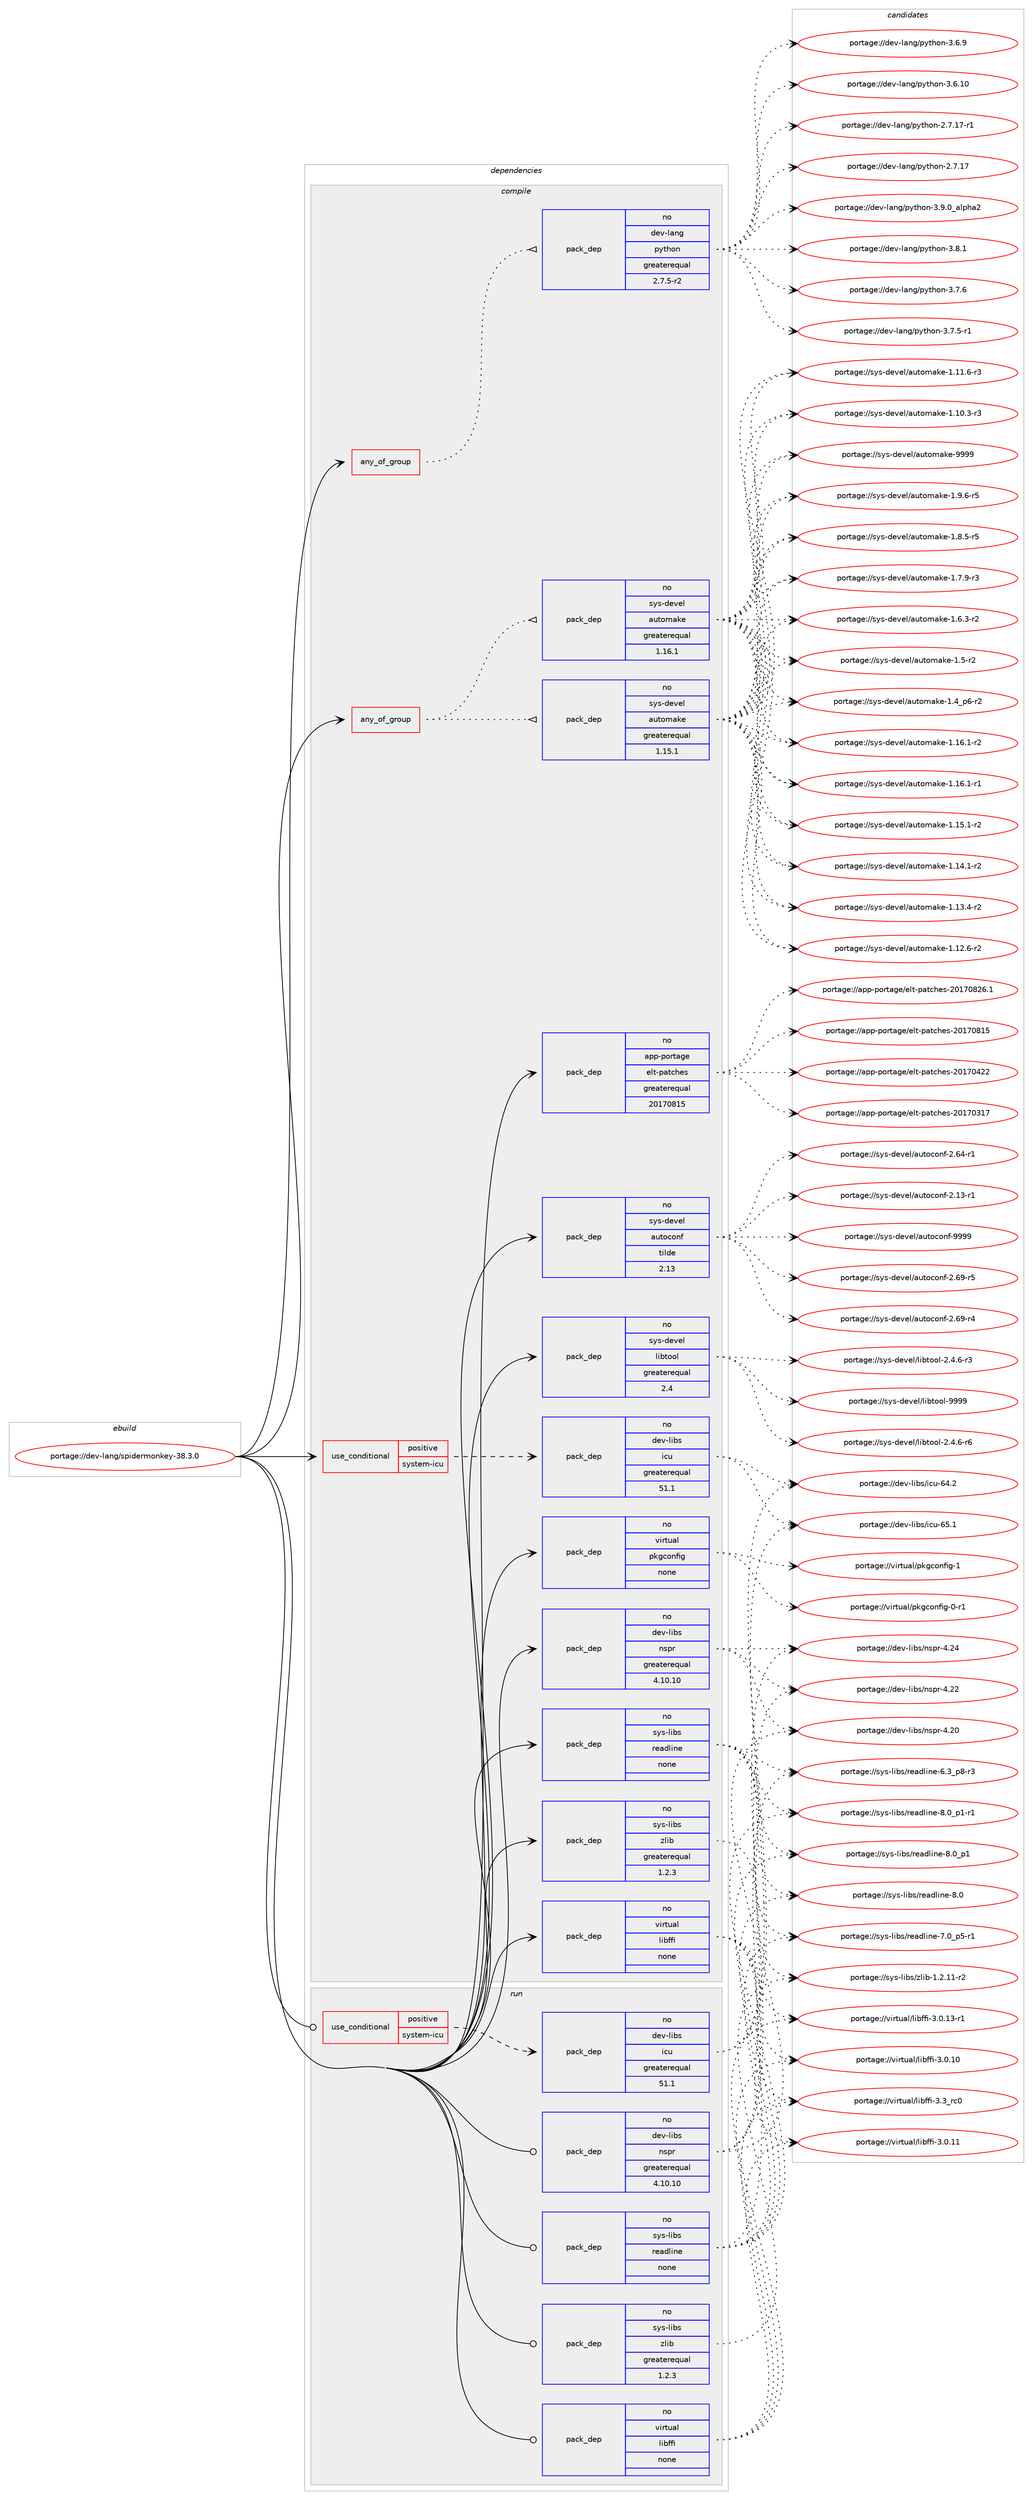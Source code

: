 digraph prolog {

# *************
# Graph options
# *************

newrank=true;
concentrate=true;
compound=true;
graph [rankdir=LR,fontname=Helvetica,fontsize=10,ranksep=1.5];#, ranksep=2.5, nodesep=0.2];
edge  [arrowhead=vee];
node  [fontname=Helvetica,fontsize=10];

# **********
# The ebuild
# **********

subgraph cluster_leftcol {
color=gray;
label=<<i>ebuild</i>>;
id [label="portage://dev-lang/spidermonkey-38.3.0", color=red, width=4, href="../dev-lang/spidermonkey-38.3.0.svg"];
}

# ****************
# The dependencies
# ****************

subgraph cluster_midcol {
color=gray;
label=<<i>dependencies</i>>;
subgraph cluster_compile {
fillcolor="#eeeeee";
style=filled;
label=<<i>compile</i>>;
subgraph any5175 {
dependency518137 [label=<<TABLE BORDER="0" CELLBORDER="1" CELLSPACING="0" CELLPADDING="4"><TR><TD CELLPADDING="10">any_of_group</TD></TR></TABLE>>, shape=none, color=red];subgraph pack385954 {
dependency518138 [label=<<TABLE BORDER="0" CELLBORDER="1" CELLSPACING="0" CELLPADDING="4" WIDTH="220"><TR><TD ROWSPAN="6" CELLPADDING="30">pack_dep</TD></TR><TR><TD WIDTH="110">no</TD></TR><TR><TD>dev-lang</TD></TR><TR><TD>python</TD></TR><TR><TD>greaterequal</TD></TR><TR><TD>2.7.5-r2</TD></TR></TABLE>>, shape=none, color=blue];
}
dependency518137:e -> dependency518138:w [weight=20,style="dotted",arrowhead="oinv"];
}
id:e -> dependency518137:w [weight=20,style="solid",arrowhead="vee"];
subgraph any5176 {
dependency518139 [label=<<TABLE BORDER="0" CELLBORDER="1" CELLSPACING="0" CELLPADDING="4"><TR><TD CELLPADDING="10">any_of_group</TD></TR></TABLE>>, shape=none, color=red];subgraph pack385955 {
dependency518140 [label=<<TABLE BORDER="0" CELLBORDER="1" CELLSPACING="0" CELLPADDING="4" WIDTH="220"><TR><TD ROWSPAN="6" CELLPADDING="30">pack_dep</TD></TR><TR><TD WIDTH="110">no</TD></TR><TR><TD>sys-devel</TD></TR><TR><TD>automake</TD></TR><TR><TD>greaterequal</TD></TR><TR><TD>1.16.1</TD></TR></TABLE>>, shape=none, color=blue];
}
dependency518139:e -> dependency518140:w [weight=20,style="dotted",arrowhead="oinv"];
subgraph pack385956 {
dependency518141 [label=<<TABLE BORDER="0" CELLBORDER="1" CELLSPACING="0" CELLPADDING="4" WIDTH="220"><TR><TD ROWSPAN="6" CELLPADDING="30">pack_dep</TD></TR><TR><TD WIDTH="110">no</TD></TR><TR><TD>sys-devel</TD></TR><TR><TD>automake</TD></TR><TR><TD>greaterequal</TD></TR><TR><TD>1.15.1</TD></TR></TABLE>>, shape=none, color=blue];
}
dependency518139:e -> dependency518141:w [weight=20,style="dotted",arrowhead="oinv"];
}
id:e -> dependency518139:w [weight=20,style="solid",arrowhead="vee"];
subgraph cond126771 {
dependency518142 [label=<<TABLE BORDER="0" CELLBORDER="1" CELLSPACING="0" CELLPADDING="4"><TR><TD ROWSPAN="3" CELLPADDING="10">use_conditional</TD></TR><TR><TD>positive</TD></TR><TR><TD>system-icu</TD></TR></TABLE>>, shape=none, color=red];
subgraph pack385957 {
dependency518143 [label=<<TABLE BORDER="0" CELLBORDER="1" CELLSPACING="0" CELLPADDING="4" WIDTH="220"><TR><TD ROWSPAN="6" CELLPADDING="30">pack_dep</TD></TR><TR><TD WIDTH="110">no</TD></TR><TR><TD>dev-libs</TD></TR><TR><TD>icu</TD></TR><TR><TD>greaterequal</TD></TR><TR><TD>51.1</TD></TR></TABLE>>, shape=none, color=blue];
}
dependency518142:e -> dependency518143:w [weight=20,style="dashed",arrowhead="vee"];
}
id:e -> dependency518142:w [weight=20,style="solid",arrowhead="vee"];
subgraph pack385958 {
dependency518144 [label=<<TABLE BORDER="0" CELLBORDER="1" CELLSPACING="0" CELLPADDING="4" WIDTH="220"><TR><TD ROWSPAN="6" CELLPADDING="30">pack_dep</TD></TR><TR><TD WIDTH="110">no</TD></TR><TR><TD>app-portage</TD></TR><TR><TD>elt-patches</TD></TR><TR><TD>greaterequal</TD></TR><TR><TD>20170815</TD></TR></TABLE>>, shape=none, color=blue];
}
id:e -> dependency518144:w [weight=20,style="solid",arrowhead="vee"];
subgraph pack385959 {
dependency518145 [label=<<TABLE BORDER="0" CELLBORDER="1" CELLSPACING="0" CELLPADDING="4" WIDTH="220"><TR><TD ROWSPAN="6" CELLPADDING="30">pack_dep</TD></TR><TR><TD WIDTH="110">no</TD></TR><TR><TD>dev-libs</TD></TR><TR><TD>nspr</TD></TR><TR><TD>greaterequal</TD></TR><TR><TD>4.10.10</TD></TR></TABLE>>, shape=none, color=blue];
}
id:e -> dependency518145:w [weight=20,style="solid",arrowhead="vee"];
subgraph pack385960 {
dependency518146 [label=<<TABLE BORDER="0" CELLBORDER="1" CELLSPACING="0" CELLPADDING="4" WIDTH="220"><TR><TD ROWSPAN="6" CELLPADDING="30">pack_dep</TD></TR><TR><TD WIDTH="110">no</TD></TR><TR><TD>sys-devel</TD></TR><TR><TD>autoconf</TD></TR><TR><TD>tilde</TD></TR><TR><TD>2.13</TD></TR></TABLE>>, shape=none, color=blue];
}
id:e -> dependency518146:w [weight=20,style="solid",arrowhead="vee"];
subgraph pack385961 {
dependency518147 [label=<<TABLE BORDER="0" CELLBORDER="1" CELLSPACING="0" CELLPADDING="4" WIDTH="220"><TR><TD ROWSPAN="6" CELLPADDING="30">pack_dep</TD></TR><TR><TD WIDTH="110">no</TD></TR><TR><TD>sys-devel</TD></TR><TR><TD>libtool</TD></TR><TR><TD>greaterequal</TD></TR><TR><TD>2.4</TD></TR></TABLE>>, shape=none, color=blue];
}
id:e -> dependency518147:w [weight=20,style="solid",arrowhead="vee"];
subgraph pack385962 {
dependency518148 [label=<<TABLE BORDER="0" CELLBORDER="1" CELLSPACING="0" CELLPADDING="4" WIDTH="220"><TR><TD ROWSPAN="6" CELLPADDING="30">pack_dep</TD></TR><TR><TD WIDTH="110">no</TD></TR><TR><TD>sys-libs</TD></TR><TR><TD>readline</TD></TR><TR><TD>none</TD></TR><TR><TD></TD></TR></TABLE>>, shape=none, color=blue];
}
id:e -> dependency518148:w [weight=20,style="solid",arrowhead="vee"];
subgraph pack385963 {
dependency518149 [label=<<TABLE BORDER="0" CELLBORDER="1" CELLSPACING="0" CELLPADDING="4" WIDTH="220"><TR><TD ROWSPAN="6" CELLPADDING="30">pack_dep</TD></TR><TR><TD WIDTH="110">no</TD></TR><TR><TD>sys-libs</TD></TR><TR><TD>zlib</TD></TR><TR><TD>greaterequal</TD></TR><TR><TD>1.2.3</TD></TR></TABLE>>, shape=none, color=blue];
}
id:e -> dependency518149:w [weight=20,style="solid",arrowhead="vee"];
subgraph pack385964 {
dependency518150 [label=<<TABLE BORDER="0" CELLBORDER="1" CELLSPACING="0" CELLPADDING="4" WIDTH="220"><TR><TD ROWSPAN="6" CELLPADDING="30">pack_dep</TD></TR><TR><TD WIDTH="110">no</TD></TR><TR><TD>virtual</TD></TR><TR><TD>libffi</TD></TR><TR><TD>none</TD></TR><TR><TD></TD></TR></TABLE>>, shape=none, color=blue];
}
id:e -> dependency518150:w [weight=20,style="solid",arrowhead="vee"];
subgraph pack385965 {
dependency518151 [label=<<TABLE BORDER="0" CELLBORDER="1" CELLSPACING="0" CELLPADDING="4" WIDTH="220"><TR><TD ROWSPAN="6" CELLPADDING="30">pack_dep</TD></TR><TR><TD WIDTH="110">no</TD></TR><TR><TD>virtual</TD></TR><TR><TD>pkgconfig</TD></TR><TR><TD>none</TD></TR><TR><TD></TD></TR></TABLE>>, shape=none, color=blue];
}
id:e -> dependency518151:w [weight=20,style="solid",arrowhead="vee"];
}
subgraph cluster_compileandrun {
fillcolor="#eeeeee";
style=filled;
label=<<i>compile and run</i>>;
}
subgraph cluster_run {
fillcolor="#eeeeee";
style=filled;
label=<<i>run</i>>;
subgraph cond126772 {
dependency518152 [label=<<TABLE BORDER="0" CELLBORDER="1" CELLSPACING="0" CELLPADDING="4"><TR><TD ROWSPAN="3" CELLPADDING="10">use_conditional</TD></TR><TR><TD>positive</TD></TR><TR><TD>system-icu</TD></TR></TABLE>>, shape=none, color=red];
subgraph pack385966 {
dependency518153 [label=<<TABLE BORDER="0" CELLBORDER="1" CELLSPACING="0" CELLPADDING="4" WIDTH="220"><TR><TD ROWSPAN="6" CELLPADDING="30">pack_dep</TD></TR><TR><TD WIDTH="110">no</TD></TR><TR><TD>dev-libs</TD></TR><TR><TD>icu</TD></TR><TR><TD>greaterequal</TD></TR><TR><TD>51.1</TD></TR></TABLE>>, shape=none, color=blue];
}
dependency518152:e -> dependency518153:w [weight=20,style="dashed",arrowhead="vee"];
}
id:e -> dependency518152:w [weight=20,style="solid",arrowhead="odot"];
subgraph pack385967 {
dependency518154 [label=<<TABLE BORDER="0" CELLBORDER="1" CELLSPACING="0" CELLPADDING="4" WIDTH="220"><TR><TD ROWSPAN="6" CELLPADDING="30">pack_dep</TD></TR><TR><TD WIDTH="110">no</TD></TR><TR><TD>dev-libs</TD></TR><TR><TD>nspr</TD></TR><TR><TD>greaterequal</TD></TR><TR><TD>4.10.10</TD></TR></TABLE>>, shape=none, color=blue];
}
id:e -> dependency518154:w [weight=20,style="solid",arrowhead="odot"];
subgraph pack385968 {
dependency518155 [label=<<TABLE BORDER="0" CELLBORDER="1" CELLSPACING="0" CELLPADDING="4" WIDTH="220"><TR><TD ROWSPAN="6" CELLPADDING="30">pack_dep</TD></TR><TR><TD WIDTH="110">no</TD></TR><TR><TD>sys-libs</TD></TR><TR><TD>readline</TD></TR><TR><TD>none</TD></TR><TR><TD></TD></TR></TABLE>>, shape=none, color=blue];
}
id:e -> dependency518155:w [weight=20,style="solid",arrowhead="odot"];
subgraph pack385969 {
dependency518156 [label=<<TABLE BORDER="0" CELLBORDER="1" CELLSPACING="0" CELLPADDING="4" WIDTH="220"><TR><TD ROWSPAN="6" CELLPADDING="30">pack_dep</TD></TR><TR><TD WIDTH="110">no</TD></TR><TR><TD>sys-libs</TD></TR><TR><TD>zlib</TD></TR><TR><TD>greaterequal</TD></TR><TR><TD>1.2.3</TD></TR></TABLE>>, shape=none, color=blue];
}
id:e -> dependency518156:w [weight=20,style="solid",arrowhead="odot"];
subgraph pack385970 {
dependency518157 [label=<<TABLE BORDER="0" CELLBORDER="1" CELLSPACING="0" CELLPADDING="4" WIDTH="220"><TR><TD ROWSPAN="6" CELLPADDING="30">pack_dep</TD></TR><TR><TD WIDTH="110">no</TD></TR><TR><TD>virtual</TD></TR><TR><TD>libffi</TD></TR><TR><TD>none</TD></TR><TR><TD></TD></TR></TABLE>>, shape=none, color=blue];
}
id:e -> dependency518157:w [weight=20,style="solid",arrowhead="odot"];
}
}

# **************
# The candidates
# **************

subgraph cluster_choices {
rank=same;
color=gray;
label=<<i>candidates</i>>;

subgraph choice385954 {
color=black;
nodesep=1;
choice10010111845108971101034711212111610411111045514657464895971081121049750 [label="portage://dev-lang/python-3.9.0_alpha2", color=red, width=4,href="../dev-lang/python-3.9.0_alpha2.svg"];
choice100101118451089711010347112121116104111110455146564649 [label="portage://dev-lang/python-3.8.1", color=red, width=4,href="../dev-lang/python-3.8.1.svg"];
choice100101118451089711010347112121116104111110455146554654 [label="portage://dev-lang/python-3.7.6", color=red, width=4,href="../dev-lang/python-3.7.6.svg"];
choice1001011184510897110103471121211161041111104551465546534511449 [label="portage://dev-lang/python-3.7.5-r1", color=red, width=4,href="../dev-lang/python-3.7.5-r1.svg"];
choice100101118451089711010347112121116104111110455146544657 [label="portage://dev-lang/python-3.6.9", color=red, width=4,href="../dev-lang/python-3.6.9.svg"];
choice10010111845108971101034711212111610411111045514654464948 [label="portage://dev-lang/python-3.6.10", color=red, width=4,href="../dev-lang/python-3.6.10.svg"];
choice100101118451089711010347112121116104111110455046554649554511449 [label="portage://dev-lang/python-2.7.17-r1", color=red, width=4,href="../dev-lang/python-2.7.17-r1.svg"];
choice10010111845108971101034711212111610411111045504655464955 [label="portage://dev-lang/python-2.7.17", color=red, width=4,href="../dev-lang/python-2.7.17.svg"];
dependency518138:e -> choice10010111845108971101034711212111610411111045514657464895971081121049750:w [style=dotted,weight="100"];
dependency518138:e -> choice100101118451089711010347112121116104111110455146564649:w [style=dotted,weight="100"];
dependency518138:e -> choice100101118451089711010347112121116104111110455146554654:w [style=dotted,weight="100"];
dependency518138:e -> choice1001011184510897110103471121211161041111104551465546534511449:w [style=dotted,weight="100"];
dependency518138:e -> choice100101118451089711010347112121116104111110455146544657:w [style=dotted,weight="100"];
dependency518138:e -> choice10010111845108971101034711212111610411111045514654464948:w [style=dotted,weight="100"];
dependency518138:e -> choice100101118451089711010347112121116104111110455046554649554511449:w [style=dotted,weight="100"];
dependency518138:e -> choice10010111845108971101034711212111610411111045504655464955:w [style=dotted,weight="100"];
}
subgraph choice385955 {
color=black;
nodesep=1;
choice115121115451001011181011084797117116111109971071014557575757 [label="portage://sys-devel/automake-9999", color=red, width=4,href="../sys-devel/automake-9999.svg"];
choice115121115451001011181011084797117116111109971071014549465746544511453 [label="portage://sys-devel/automake-1.9.6-r5", color=red, width=4,href="../sys-devel/automake-1.9.6-r5.svg"];
choice115121115451001011181011084797117116111109971071014549465646534511453 [label="portage://sys-devel/automake-1.8.5-r5", color=red, width=4,href="../sys-devel/automake-1.8.5-r5.svg"];
choice115121115451001011181011084797117116111109971071014549465546574511451 [label="portage://sys-devel/automake-1.7.9-r3", color=red, width=4,href="../sys-devel/automake-1.7.9-r3.svg"];
choice115121115451001011181011084797117116111109971071014549465446514511450 [label="portage://sys-devel/automake-1.6.3-r2", color=red, width=4,href="../sys-devel/automake-1.6.3-r2.svg"];
choice11512111545100101118101108479711711611110997107101454946534511450 [label="portage://sys-devel/automake-1.5-r2", color=red, width=4,href="../sys-devel/automake-1.5-r2.svg"];
choice115121115451001011181011084797117116111109971071014549465295112544511450 [label="portage://sys-devel/automake-1.4_p6-r2", color=red, width=4,href="../sys-devel/automake-1.4_p6-r2.svg"];
choice11512111545100101118101108479711711611110997107101454946495446494511450 [label="portage://sys-devel/automake-1.16.1-r2", color=red, width=4,href="../sys-devel/automake-1.16.1-r2.svg"];
choice11512111545100101118101108479711711611110997107101454946495446494511449 [label="portage://sys-devel/automake-1.16.1-r1", color=red, width=4,href="../sys-devel/automake-1.16.1-r1.svg"];
choice11512111545100101118101108479711711611110997107101454946495346494511450 [label="portage://sys-devel/automake-1.15.1-r2", color=red, width=4,href="../sys-devel/automake-1.15.1-r2.svg"];
choice11512111545100101118101108479711711611110997107101454946495246494511450 [label="portage://sys-devel/automake-1.14.1-r2", color=red, width=4,href="../sys-devel/automake-1.14.1-r2.svg"];
choice11512111545100101118101108479711711611110997107101454946495146524511450 [label="portage://sys-devel/automake-1.13.4-r2", color=red, width=4,href="../sys-devel/automake-1.13.4-r2.svg"];
choice11512111545100101118101108479711711611110997107101454946495046544511450 [label="portage://sys-devel/automake-1.12.6-r2", color=red, width=4,href="../sys-devel/automake-1.12.6-r2.svg"];
choice11512111545100101118101108479711711611110997107101454946494946544511451 [label="portage://sys-devel/automake-1.11.6-r3", color=red, width=4,href="../sys-devel/automake-1.11.6-r3.svg"];
choice11512111545100101118101108479711711611110997107101454946494846514511451 [label="portage://sys-devel/automake-1.10.3-r3", color=red, width=4,href="../sys-devel/automake-1.10.3-r3.svg"];
dependency518140:e -> choice115121115451001011181011084797117116111109971071014557575757:w [style=dotted,weight="100"];
dependency518140:e -> choice115121115451001011181011084797117116111109971071014549465746544511453:w [style=dotted,weight="100"];
dependency518140:e -> choice115121115451001011181011084797117116111109971071014549465646534511453:w [style=dotted,weight="100"];
dependency518140:e -> choice115121115451001011181011084797117116111109971071014549465546574511451:w [style=dotted,weight="100"];
dependency518140:e -> choice115121115451001011181011084797117116111109971071014549465446514511450:w [style=dotted,weight="100"];
dependency518140:e -> choice11512111545100101118101108479711711611110997107101454946534511450:w [style=dotted,weight="100"];
dependency518140:e -> choice115121115451001011181011084797117116111109971071014549465295112544511450:w [style=dotted,weight="100"];
dependency518140:e -> choice11512111545100101118101108479711711611110997107101454946495446494511450:w [style=dotted,weight="100"];
dependency518140:e -> choice11512111545100101118101108479711711611110997107101454946495446494511449:w [style=dotted,weight="100"];
dependency518140:e -> choice11512111545100101118101108479711711611110997107101454946495346494511450:w [style=dotted,weight="100"];
dependency518140:e -> choice11512111545100101118101108479711711611110997107101454946495246494511450:w [style=dotted,weight="100"];
dependency518140:e -> choice11512111545100101118101108479711711611110997107101454946495146524511450:w [style=dotted,weight="100"];
dependency518140:e -> choice11512111545100101118101108479711711611110997107101454946495046544511450:w [style=dotted,weight="100"];
dependency518140:e -> choice11512111545100101118101108479711711611110997107101454946494946544511451:w [style=dotted,weight="100"];
dependency518140:e -> choice11512111545100101118101108479711711611110997107101454946494846514511451:w [style=dotted,weight="100"];
}
subgraph choice385956 {
color=black;
nodesep=1;
choice115121115451001011181011084797117116111109971071014557575757 [label="portage://sys-devel/automake-9999", color=red, width=4,href="../sys-devel/automake-9999.svg"];
choice115121115451001011181011084797117116111109971071014549465746544511453 [label="portage://sys-devel/automake-1.9.6-r5", color=red, width=4,href="../sys-devel/automake-1.9.6-r5.svg"];
choice115121115451001011181011084797117116111109971071014549465646534511453 [label="portage://sys-devel/automake-1.8.5-r5", color=red, width=4,href="../sys-devel/automake-1.8.5-r5.svg"];
choice115121115451001011181011084797117116111109971071014549465546574511451 [label="portage://sys-devel/automake-1.7.9-r3", color=red, width=4,href="../sys-devel/automake-1.7.9-r3.svg"];
choice115121115451001011181011084797117116111109971071014549465446514511450 [label="portage://sys-devel/automake-1.6.3-r2", color=red, width=4,href="../sys-devel/automake-1.6.3-r2.svg"];
choice11512111545100101118101108479711711611110997107101454946534511450 [label="portage://sys-devel/automake-1.5-r2", color=red, width=4,href="../sys-devel/automake-1.5-r2.svg"];
choice115121115451001011181011084797117116111109971071014549465295112544511450 [label="portage://sys-devel/automake-1.4_p6-r2", color=red, width=4,href="../sys-devel/automake-1.4_p6-r2.svg"];
choice11512111545100101118101108479711711611110997107101454946495446494511450 [label="portage://sys-devel/automake-1.16.1-r2", color=red, width=4,href="../sys-devel/automake-1.16.1-r2.svg"];
choice11512111545100101118101108479711711611110997107101454946495446494511449 [label="portage://sys-devel/automake-1.16.1-r1", color=red, width=4,href="../sys-devel/automake-1.16.1-r1.svg"];
choice11512111545100101118101108479711711611110997107101454946495346494511450 [label="portage://sys-devel/automake-1.15.1-r2", color=red, width=4,href="../sys-devel/automake-1.15.1-r2.svg"];
choice11512111545100101118101108479711711611110997107101454946495246494511450 [label="portage://sys-devel/automake-1.14.1-r2", color=red, width=4,href="../sys-devel/automake-1.14.1-r2.svg"];
choice11512111545100101118101108479711711611110997107101454946495146524511450 [label="portage://sys-devel/automake-1.13.4-r2", color=red, width=4,href="../sys-devel/automake-1.13.4-r2.svg"];
choice11512111545100101118101108479711711611110997107101454946495046544511450 [label="portage://sys-devel/automake-1.12.6-r2", color=red, width=4,href="../sys-devel/automake-1.12.6-r2.svg"];
choice11512111545100101118101108479711711611110997107101454946494946544511451 [label="portage://sys-devel/automake-1.11.6-r3", color=red, width=4,href="../sys-devel/automake-1.11.6-r3.svg"];
choice11512111545100101118101108479711711611110997107101454946494846514511451 [label="portage://sys-devel/automake-1.10.3-r3", color=red, width=4,href="../sys-devel/automake-1.10.3-r3.svg"];
dependency518141:e -> choice115121115451001011181011084797117116111109971071014557575757:w [style=dotted,weight="100"];
dependency518141:e -> choice115121115451001011181011084797117116111109971071014549465746544511453:w [style=dotted,weight="100"];
dependency518141:e -> choice115121115451001011181011084797117116111109971071014549465646534511453:w [style=dotted,weight="100"];
dependency518141:e -> choice115121115451001011181011084797117116111109971071014549465546574511451:w [style=dotted,weight="100"];
dependency518141:e -> choice115121115451001011181011084797117116111109971071014549465446514511450:w [style=dotted,weight="100"];
dependency518141:e -> choice11512111545100101118101108479711711611110997107101454946534511450:w [style=dotted,weight="100"];
dependency518141:e -> choice115121115451001011181011084797117116111109971071014549465295112544511450:w [style=dotted,weight="100"];
dependency518141:e -> choice11512111545100101118101108479711711611110997107101454946495446494511450:w [style=dotted,weight="100"];
dependency518141:e -> choice11512111545100101118101108479711711611110997107101454946495446494511449:w [style=dotted,weight="100"];
dependency518141:e -> choice11512111545100101118101108479711711611110997107101454946495346494511450:w [style=dotted,weight="100"];
dependency518141:e -> choice11512111545100101118101108479711711611110997107101454946495246494511450:w [style=dotted,weight="100"];
dependency518141:e -> choice11512111545100101118101108479711711611110997107101454946495146524511450:w [style=dotted,weight="100"];
dependency518141:e -> choice11512111545100101118101108479711711611110997107101454946495046544511450:w [style=dotted,weight="100"];
dependency518141:e -> choice11512111545100101118101108479711711611110997107101454946494946544511451:w [style=dotted,weight="100"];
dependency518141:e -> choice11512111545100101118101108479711711611110997107101454946494846514511451:w [style=dotted,weight="100"];
}
subgraph choice385957 {
color=black;
nodesep=1;
choice100101118451081059811547105991174554534649 [label="portage://dev-libs/icu-65.1", color=red, width=4,href="../dev-libs/icu-65.1.svg"];
choice100101118451081059811547105991174554524650 [label="portage://dev-libs/icu-64.2", color=red, width=4,href="../dev-libs/icu-64.2.svg"];
dependency518143:e -> choice100101118451081059811547105991174554534649:w [style=dotted,weight="100"];
dependency518143:e -> choice100101118451081059811547105991174554524650:w [style=dotted,weight="100"];
}
subgraph choice385958 {
color=black;
nodesep=1;
choice971121124511211111411697103101471011081164511297116991041011154550484955485650544649 [label="portage://app-portage/elt-patches-20170826.1", color=red, width=4,href="../app-portage/elt-patches-20170826.1.svg"];
choice97112112451121111141169710310147101108116451129711699104101115455048495548564953 [label="portage://app-portage/elt-patches-20170815", color=red, width=4,href="../app-portage/elt-patches-20170815.svg"];
choice97112112451121111141169710310147101108116451129711699104101115455048495548525050 [label="portage://app-portage/elt-patches-20170422", color=red, width=4,href="../app-portage/elt-patches-20170422.svg"];
choice97112112451121111141169710310147101108116451129711699104101115455048495548514955 [label="portage://app-portage/elt-patches-20170317", color=red, width=4,href="../app-portage/elt-patches-20170317.svg"];
dependency518144:e -> choice971121124511211111411697103101471011081164511297116991041011154550484955485650544649:w [style=dotted,weight="100"];
dependency518144:e -> choice97112112451121111141169710310147101108116451129711699104101115455048495548564953:w [style=dotted,weight="100"];
dependency518144:e -> choice97112112451121111141169710310147101108116451129711699104101115455048495548525050:w [style=dotted,weight="100"];
dependency518144:e -> choice97112112451121111141169710310147101108116451129711699104101115455048495548514955:w [style=dotted,weight="100"];
}
subgraph choice385959 {
color=black;
nodesep=1;
choice1001011184510810598115471101151121144552465052 [label="portage://dev-libs/nspr-4.24", color=red, width=4,href="../dev-libs/nspr-4.24.svg"];
choice1001011184510810598115471101151121144552465050 [label="portage://dev-libs/nspr-4.22", color=red, width=4,href="../dev-libs/nspr-4.22.svg"];
choice1001011184510810598115471101151121144552465048 [label="portage://dev-libs/nspr-4.20", color=red, width=4,href="../dev-libs/nspr-4.20.svg"];
dependency518145:e -> choice1001011184510810598115471101151121144552465052:w [style=dotted,weight="100"];
dependency518145:e -> choice1001011184510810598115471101151121144552465050:w [style=dotted,weight="100"];
dependency518145:e -> choice1001011184510810598115471101151121144552465048:w [style=dotted,weight="100"];
}
subgraph choice385960 {
color=black;
nodesep=1;
choice115121115451001011181011084797117116111991111101024557575757 [label="portage://sys-devel/autoconf-9999", color=red, width=4,href="../sys-devel/autoconf-9999.svg"];
choice1151211154510010111810110847971171161119911111010245504654574511453 [label="portage://sys-devel/autoconf-2.69-r5", color=red, width=4,href="../sys-devel/autoconf-2.69-r5.svg"];
choice1151211154510010111810110847971171161119911111010245504654574511452 [label="portage://sys-devel/autoconf-2.69-r4", color=red, width=4,href="../sys-devel/autoconf-2.69-r4.svg"];
choice1151211154510010111810110847971171161119911111010245504654524511449 [label="portage://sys-devel/autoconf-2.64-r1", color=red, width=4,href="../sys-devel/autoconf-2.64-r1.svg"];
choice1151211154510010111810110847971171161119911111010245504649514511449 [label="portage://sys-devel/autoconf-2.13-r1", color=red, width=4,href="../sys-devel/autoconf-2.13-r1.svg"];
dependency518146:e -> choice115121115451001011181011084797117116111991111101024557575757:w [style=dotted,weight="100"];
dependency518146:e -> choice1151211154510010111810110847971171161119911111010245504654574511453:w [style=dotted,weight="100"];
dependency518146:e -> choice1151211154510010111810110847971171161119911111010245504654574511452:w [style=dotted,weight="100"];
dependency518146:e -> choice1151211154510010111810110847971171161119911111010245504654524511449:w [style=dotted,weight="100"];
dependency518146:e -> choice1151211154510010111810110847971171161119911111010245504649514511449:w [style=dotted,weight="100"];
}
subgraph choice385961 {
color=black;
nodesep=1;
choice1151211154510010111810110847108105981161111111084557575757 [label="portage://sys-devel/libtool-9999", color=red, width=4,href="../sys-devel/libtool-9999.svg"];
choice1151211154510010111810110847108105981161111111084550465246544511454 [label="portage://sys-devel/libtool-2.4.6-r6", color=red, width=4,href="../sys-devel/libtool-2.4.6-r6.svg"];
choice1151211154510010111810110847108105981161111111084550465246544511451 [label="portage://sys-devel/libtool-2.4.6-r3", color=red, width=4,href="../sys-devel/libtool-2.4.6-r3.svg"];
dependency518147:e -> choice1151211154510010111810110847108105981161111111084557575757:w [style=dotted,weight="100"];
dependency518147:e -> choice1151211154510010111810110847108105981161111111084550465246544511454:w [style=dotted,weight="100"];
dependency518147:e -> choice1151211154510010111810110847108105981161111111084550465246544511451:w [style=dotted,weight="100"];
}
subgraph choice385962 {
color=black;
nodesep=1;
choice115121115451081059811547114101971001081051101014556464895112494511449 [label="portage://sys-libs/readline-8.0_p1-r1", color=red, width=4,href="../sys-libs/readline-8.0_p1-r1.svg"];
choice11512111545108105981154711410197100108105110101455646489511249 [label="portage://sys-libs/readline-8.0_p1", color=red, width=4,href="../sys-libs/readline-8.0_p1.svg"];
choice1151211154510810598115471141019710010810511010145564648 [label="portage://sys-libs/readline-8.0", color=red, width=4,href="../sys-libs/readline-8.0.svg"];
choice115121115451081059811547114101971001081051101014555464895112534511449 [label="portage://sys-libs/readline-7.0_p5-r1", color=red, width=4,href="../sys-libs/readline-7.0_p5-r1.svg"];
choice115121115451081059811547114101971001081051101014554465195112564511451 [label="portage://sys-libs/readline-6.3_p8-r3", color=red, width=4,href="../sys-libs/readline-6.3_p8-r3.svg"];
dependency518148:e -> choice115121115451081059811547114101971001081051101014556464895112494511449:w [style=dotted,weight="100"];
dependency518148:e -> choice11512111545108105981154711410197100108105110101455646489511249:w [style=dotted,weight="100"];
dependency518148:e -> choice1151211154510810598115471141019710010810511010145564648:w [style=dotted,weight="100"];
dependency518148:e -> choice115121115451081059811547114101971001081051101014555464895112534511449:w [style=dotted,weight="100"];
dependency518148:e -> choice115121115451081059811547114101971001081051101014554465195112564511451:w [style=dotted,weight="100"];
}
subgraph choice385963 {
color=black;
nodesep=1;
choice11512111545108105981154712210810598454946504649494511450 [label="portage://sys-libs/zlib-1.2.11-r2", color=red, width=4,href="../sys-libs/zlib-1.2.11-r2.svg"];
dependency518149:e -> choice11512111545108105981154712210810598454946504649494511450:w [style=dotted,weight="100"];
}
subgraph choice385964 {
color=black;
nodesep=1;
choice11810511411611797108471081059810210210545514651951149948 [label="portage://virtual/libffi-3.3_rc0", color=red, width=4,href="../virtual/libffi-3.3_rc0.svg"];
choice118105114116117971084710810598102102105455146484649514511449 [label="portage://virtual/libffi-3.0.13-r1", color=red, width=4,href="../virtual/libffi-3.0.13-r1.svg"];
choice11810511411611797108471081059810210210545514648464949 [label="portage://virtual/libffi-3.0.11", color=red, width=4,href="../virtual/libffi-3.0.11.svg"];
choice11810511411611797108471081059810210210545514648464948 [label="portage://virtual/libffi-3.0.10", color=red, width=4,href="../virtual/libffi-3.0.10.svg"];
dependency518150:e -> choice11810511411611797108471081059810210210545514651951149948:w [style=dotted,weight="100"];
dependency518150:e -> choice118105114116117971084710810598102102105455146484649514511449:w [style=dotted,weight="100"];
dependency518150:e -> choice11810511411611797108471081059810210210545514648464949:w [style=dotted,weight="100"];
dependency518150:e -> choice11810511411611797108471081059810210210545514648464948:w [style=dotted,weight="100"];
}
subgraph choice385965 {
color=black;
nodesep=1;
choice1181051141161179710847112107103991111101021051034549 [label="portage://virtual/pkgconfig-1", color=red, width=4,href="../virtual/pkgconfig-1.svg"];
choice11810511411611797108471121071039911111010210510345484511449 [label="portage://virtual/pkgconfig-0-r1", color=red, width=4,href="../virtual/pkgconfig-0-r1.svg"];
dependency518151:e -> choice1181051141161179710847112107103991111101021051034549:w [style=dotted,weight="100"];
dependency518151:e -> choice11810511411611797108471121071039911111010210510345484511449:w [style=dotted,weight="100"];
}
subgraph choice385966 {
color=black;
nodesep=1;
choice100101118451081059811547105991174554534649 [label="portage://dev-libs/icu-65.1", color=red, width=4,href="../dev-libs/icu-65.1.svg"];
choice100101118451081059811547105991174554524650 [label="portage://dev-libs/icu-64.2", color=red, width=4,href="../dev-libs/icu-64.2.svg"];
dependency518153:e -> choice100101118451081059811547105991174554534649:w [style=dotted,weight="100"];
dependency518153:e -> choice100101118451081059811547105991174554524650:w [style=dotted,weight="100"];
}
subgraph choice385967 {
color=black;
nodesep=1;
choice1001011184510810598115471101151121144552465052 [label="portage://dev-libs/nspr-4.24", color=red, width=4,href="../dev-libs/nspr-4.24.svg"];
choice1001011184510810598115471101151121144552465050 [label="portage://dev-libs/nspr-4.22", color=red, width=4,href="../dev-libs/nspr-4.22.svg"];
choice1001011184510810598115471101151121144552465048 [label="portage://dev-libs/nspr-4.20", color=red, width=4,href="../dev-libs/nspr-4.20.svg"];
dependency518154:e -> choice1001011184510810598115471101151121144552465052:w [style=dotted,weight="100"];
dependency518154:e -> choice1001011184510810598115471101151121144552465050:w [style=dotted,weight="100"];
dependency518154:e -> choice1001011184510810598115471101151121144552465048:w [style=dotted,weight="100"];
}
subgraph choice385968 {
color=black;
nodesep=1;
choice115121115451081059811547114101971001081051101014556464895112494511449 [label="portage://sys-libs/readline-8.0_p1-r1", color=red, width=4,href="../sys-libs/readline-8.0_p1-r1.svg"];
choice11512111545108105981154711410197100108105110101455646489511249 [label="portage://sys-libs/readline-8.0_p1", color=red, width=4,href="../sys-libs/readline-8.0_p1.svg"];
choice1151211154510810598115471141019710010810511010145564648 [label="portage://sys-libs/readline-8.0", color=red, width=4,href="../sys-libs/readline-8.0.svg"];
choice115121115451081059811547114101971001081051101014555464895112534511449 [label="portage://sys-libs/readline-7.0_p5-r1", color=red, width=4,href="../sys-libs/readline-7.0_p5-r1.svg"];
choice115121115451081059811547114101971001081051101014554465195112564511451 [label="portage://sys-libs/readline-6.3_p8-r3", color=red, width=4,href="../sys-libs/readline-6.3_p8-r3.svg"];
dependency518155:e -> choice115121115451081059811547114101971001081051101014556464895112494511449:w [style=dotted,weight="100"];
dependency518155:e -> choice11512111545108105981154711410197100108105110101455646489511249:w [style=dotted,weight="100"];
dependency518155:e -> choice1151211154510810598115471141019710010810511010145564648:w [style=dotted,weight="100"];
dependency518155:e -> choice115121115451081059811547114101971001081051101014555464895112534511449:w [style=dotted,weight="100"];
dependency518155:e -> choice115121115451081059811547114101971001081051101014554465195112564511451:w [style=dotted,weight="100"];
}
subgraph choice385969 {
color=black;
nodesep=1;
choice11512111545108105981154712210810598454946504649494511450 [label="portage://sys-libs/zlib-1.2.11-r2", color=red, width=4,href="../sys-libs/zlib-1.2.11-r2.svg"];
dependency518156:e -> choice11512111545108105981154712210810598454946504649494511450:w [style=dotted,weight="100"];
}
subgraph choice385970 {
color=black;
nodesep=1;
choice11810511411611797108471081059810210210545514651951149948 [label="portage://virtual/libffi-3.3_rc0", color=red, width=4,href="../virtual/libffi-3.3_rc0.svg"];
choice118105114116117971084710810598102102105455146484649514511449 [label="portage://virtual/libffi-3.0.13-r1", color=red, width=4,href="../virtual/libffi-3.0.13-r1.svg"];
choice11810511411611797108471081059810210210545514648464949 [label="portage://virtual/libffi-3.0.11", color=red, width=4,href="../virtual/libffi-3.0.11.svg"];
choice11810511411611797108471081059810210210545514648464948 [label="portage://virtual/libffi-3.0.10", color=red, width=4,href="../virtual/libffi-3.0.10.svg"];
dependency518157:e -> choice11810511411611797108471081059810210210545514651951149948:w [style=dotted,weight="100"];
dependency518157:e -> choice118105114116117971084710810598102102105455146484649514511449:w [style=dotted,weight="100"];
dependency518157:e -> choice11810511411611797108471081059810210210545514648464949:w [style=dotted,weight="100"];
dependency518157:e -> choice11810511411611797108471081059810210210545514648464948:w [style=dotted,weight="100"];
}
}

}
